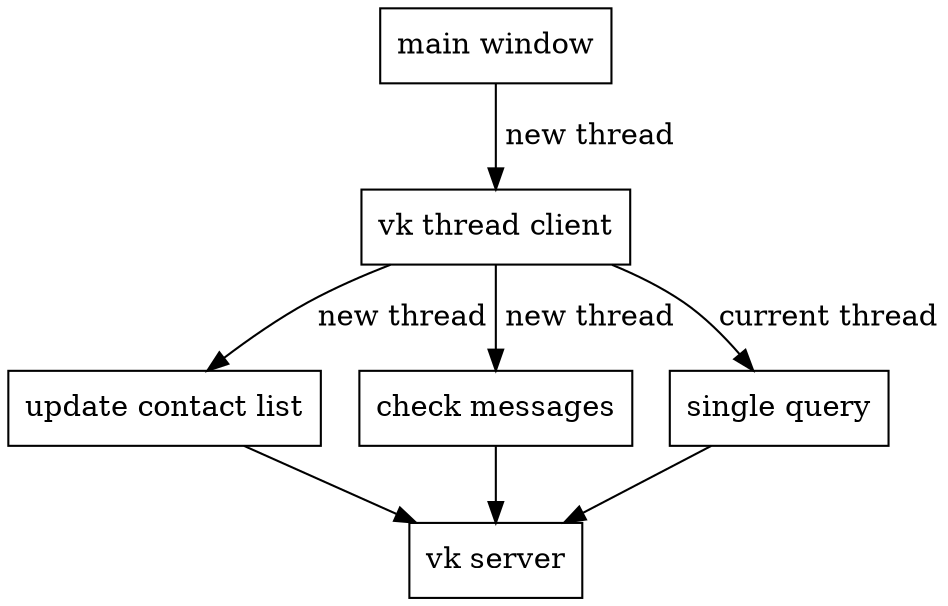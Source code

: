 // dot -Tpdf work_logic.dot -o work_logic.pdf
digraph G
{
	node [shape=box]
	"main window" -> "vk thread client" [label = " new thread"]
	"vk thread client" -> "update contact list" [label = " new thread"]
	"vk thread client" -> "check messages" [label = " new thread"]
	"vk thread client" -> "single query" [label = "current thread"]
	"update contact list" -> "vk server"
	"check messages" -> "vk server"
	"single query" ->  "vk server"
}
